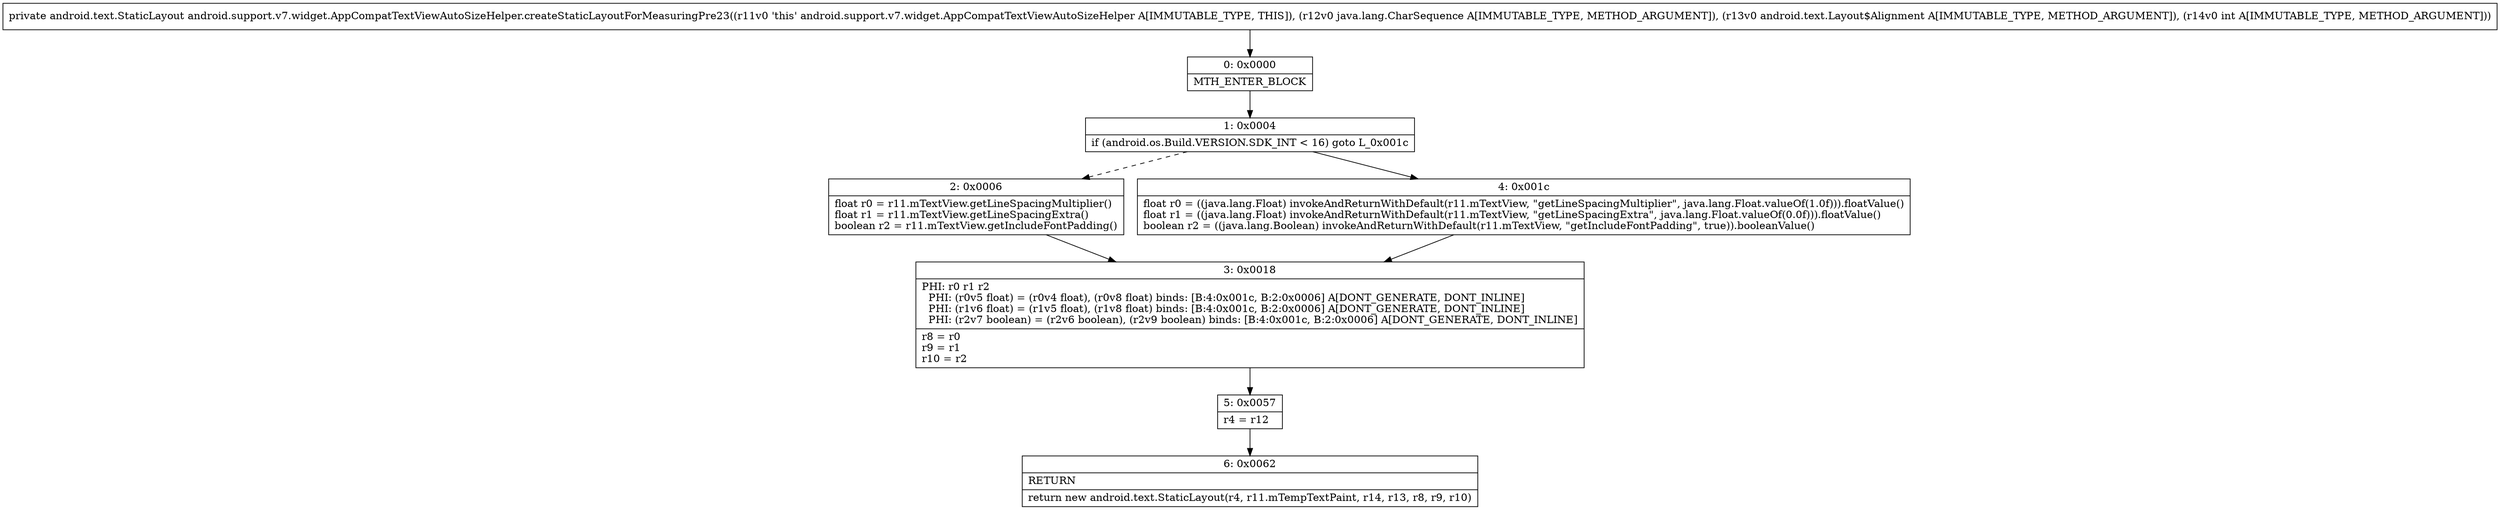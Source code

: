 digraph "CFG forandroid.support.v7.widget.AppCompatTextViewAutoSizeHelper.createStaticLayoutForMeasuringPre23(Ljava\/lang\/CharSequence;Landroid\/text\/Layout$Alignment;I)Landroid\/text\/StaticLayout;" {
Node_0 [shape=record,label="{0\:\ 0x0000|MTH_ENTER_BLOCK\l}"];
Node_1 [shape=record,label="{1\:\ 0x0004|if (android.os.Build.VERSION.SDK_INT \< 16) goto L_0x001c\l}"];
Node_2 [shape=record,label="{2\:\ 0x0006|float r0 = r11.mTextView.getLineSpacingMultiplier()\lfloat r1 = r11.mTextView.getLineSpacingExtra()\lboolean r2 = r11.mTextView.getIncludeFontPadding()\l}"];
Node_3 [shape=record,label="{3\:\ 0x0018|PHI: r0 r1 r2 \l  PHI: (r0v5 float) = (r0v4 float), (r0v8 float) binds: [B:4:0x001c, B:2:0x0006] A[DONT_GENERATE, DONT_INLINE]\l  PHI: (r1v6 float) = (r1v5 float), (r1v8 float) binds: [B:4:0x001c, B:2:0x0006] A[DONT_GENERATE, DONT_INLINE]\l  PHI: (r2v7 boolean) = (r2v6 boolean), (r2v9 boolean) binds: [B:4:0x001c, B:2:0x0006] A[DONT_GENERATE, DONT_INLINE]\l|r8 = r0\lr9 = r1\lr10 = r2\l}"];
Node_4 [shape=record,label="{4\:\ 0x001c|float r0 = ((java.lang.Float) invokeAndReturnWithDefault(r11.mTextView, \"getLineSpacingMultiplier\", java.lang.Float.valueOf(1.0f))).floatValue()\lfloat r1 = ((java.lang.Float) invokeAndReturnWithDefault(r11.mTextView, \"getLineSpacingExtra\", java.lang.Float.valueOf(0.0f))).floatValue()\lboolean r2 = ((java.lang.Boolean) invokeAndReturnWithDefault(r11.mTextView, \"getIncludeFontPadding\", true)).booleanValue()\l}"];
Node_5 [shape=record,label="{5\:\ 0x0057|r4 = r12\l}"];
Node_6 [shape=record,label="{6\:\ 0x0062|RETURN\l|return new android.text.StaticLayout(r4, r11.mTempTextPaint, r14, r13, r8, r9, r10)\l}"];
MethodNode[shape=record,label="{private android.text.StaticLayout android.support.v7.widget.AppCompatTextViewAutoSizeHelper.createStaticLayoutForMeasuringPre23((r11v0 'this' android.support.v7.widget.AppCompatTextViewAutoSizeHelper A[IMMUTABLE_TYPE, THIS]), (r12v0 java.lang.CharSequence A[IMMUTABLE_TYPE, METHOD_ARGUMENT]), (r13v0 android.text.Layout$Alignment A[IMMUTABLE_TYPE, METHOD_ARGUMENT]), (r14v0 int A[IMMUTABLE_TYPE, METHOD_ARGUMENT])) }"];
MethodNode -> Node_0;
Node_0 -> Node_1;
Node_1 -> Node_2[style=dashed];
Node_1 -> Node_4;
Node_2 -> Node_3;
Node_3 -> Node_5;
Node_4 -> Node_3;
Node_5 -> Node_6;
}

